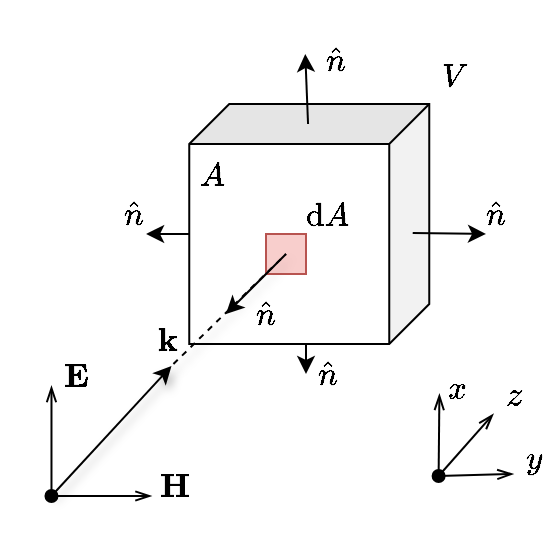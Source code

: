 <mxfile version="18.0.6" type="device"><diagram id="U_iILSM88MHI5gb71mpy" name="Page-1"><mxGraphModel dx="1422" dy="880" grid="1" gridSize="10" guides="1" tooltips="1" connect="1" arrows="1" fold="1" page="1" pageScale="1" pageWidth="1654" pageHeight="1169" math="1" shadow="0"><root><mxCell id="0"/><mxCell id="1" parent="0"/><mxCell id="tRK2bk7bulKhNRazo6B6-1" value="" style="shape=cube;whiteSpace=wrap;html=1;boundedLbl=1;backgroundOutline=1;darkOpacity=0.05;darkOpacity2=0.1;rotation=90;" parent="1" vertex="1"><mxGeometry x="201.63" y="125" width="120" height="120" as="geometry"/></mxCell><mxCell id="tRK2bk7bulKhNRazo6B6-2" value="" style="endArrow=openThin;html=1;rounded=0;endFill=0;startArrow=oval;startFill=1;" parent="1" edge="1"><mxGeometry width="50" height="50" relative="1" as="geometry"><mxPoint x="132.74" y="321" as="sourcePoint"/><mxPoint x="132.74" y="266" as="targetPoint"/></mxGeometry></mxCell><mxCell id="tRK2bk7bulKhNRazo6B6-3" value="" style="endArrow=openThin;html=1;rounded=0;endFill=0;" parent="1" edge="1"><mxGeometry width="50" height="50" relative="1" as="geometry"><mxPoint x="132.74" y="321" as="sourcePoint"/><mxPoint x="182.74" y="321" as="targetPoint"/></mxGeometry></mxCell><mxCell id="tRK2bk7bulKhNRazo6B6-4" value="" style="endArrow=classic;html=1;endFill=1;strokeWidth=1;strokeColor=default;targetPerimeterSpacing=0;sourcePerimeterSpacing=7;rounded=0;shadow=1;" parent="1" edge="1"><mxGeometry width="50" height="50" relative="1" as="geometry"><mxPoint x="132.74" y="321" as="sourcePoint"/><mxPoint x="192.74" y="256" as="targetPoint"/></mxGeometry></mxCell><mxCell id="tRK2bk7bulKhNRazo6B6-5" value="" style="endArrow=openThin;html=1;rounded=0;endFill=0;startArrow=oval;startFill=1;" parent="1" edge="1"><mxGeometry width="50" height="50" relative="1" as="geometry"><mxPoint x="326.31" y="311" as="sourcePoint"/><mxPoint x="326.7" y="270" as="targetPoint"/></mxGeometry></mxCell><mxCell id="tRK2bk7bulKhNRazo6B6-6" value="" style="endArrow=openThin;html=1;rounded=0;endFill=0;" parent="1" edge="1"><mxGeometry width="50" height="50" relative="1" as="geometry"><mxPoint x="326.31" y="311" as="sourcePoint"/><mxPoint x="363.7" y="310" as="targetPoint"/></mxGeometry></mxCell><mxCell id="tRK2bk7bulKhNRazo6B6-7" value="" style="endArrow=openThin;html=1;endFill=0;strokeWidth=1;strokeColor=default;targetPerimeterSpacing=0;sourcePerimeterSpacing=7;rounded=0;shadow=0;" parent="1" edge="1"><mxGeometry width="50" height="50" relative="1" as="geometry"><mxPoint x="326.31" y="311" as="sourcePoint"/><mxPoint x="353.7" y="280" as="targetPoint"/></mxGeometry></mxCell><mxCell id="tRK2bk7bulKhNRazo6B6-8" value="&lt;font face=&quot;serif&quot; style=&quot;font-size: 16px;&quot;&gt;$$ x $$&lt;/font&gt;" style="text;html=1;strokeColor=none;fillColor=none;align=center;verticalAlign=middle;whiteSpace=wrap;rounded=0;" parent="1" vertex="1"><mxGeometry x="326.31" y="255" width="20" height="21.65" as="geometry"/></mxCell><mxCell id="tRK2bk7bulKhNRazo6B6-9" value="&lt;font face=&quot;serif&quot; style=&quot;font-size: 16px;&quot;&gt;$$ y $$&lt;/font&gt;" style="text;html=1;strokeColor=none;fillColor=none;align=center;verticalAlign=middle;whiteSpace=wrap;rounded=0;" parent="1" vertex="1"><mxGeometry x="363.7" y="290" width="20" height="21.65" as="geometry"/></mxCell><mxCell id="tRK2bk7bulKhNRazo6B6-10" value="&lt;font face=&quot;serif&quot; style=&quot;font-size: 17px;&quot;&gt;$$ z $$&lt;/font&gt;" style="text;html=1;strokeColor=none;fillColor=none;align=center;verticalAlign=middle;whiteSpace=wrap;rounded=0;" parent="1" vertex="1"><mxGeometry x="353.7" y="255" width="20" height="30" as="geometry"/></mxCell><mxCell id="tRK2bk7bulKhNRazo6B6-11" value="&lt;font face=&quot;serif&quot; style=&quot;font-size: 16px;&quot;&gt;$$ \mathbf{E} $$&lt;/font&gt;" style="text;html=1;strokeColor=none;fillColor=none;align=center;verticalAlign=middle;whiteSpace=wrap;rounded=0;" parent="1" vertex="1"><mxGeometry x="130.0" y="245" width="30" height="30" as="geometry"/></mxCell><mxCell id="tRK2bk7bulKhNRazo6B6-12" value="&lt;font face=&quot;serif&quot; style=&quot;font-size: 16px;&quot;&gt;$$ \mathbf{H} $$&lt;/font&gt;" style="text;html=1;strokeColor=none;fillColor=none;align=center;verticalAlign=middle;whiteSpace=wrap;rounded=0;" parent="1" vertex="1"><mxGeometry x="189.02" y="301.65" width="10" height="26.65" as="geometry"/></mxCell><mxCell id="tRK2bk7bulKhNRazo6B6-13" value="&lt;font face=&quot;serif&quot; style=&quot;font-size: 16px;&quot;&gt;$$ \mathbf{k} $$&lt;/font&gt;" style="text;html=1;strokeColor=none;fillColor=none;align=center;verticalAlign=middle;whiteSpace=wrap;rounded=0;" parent="1" vertex="1"><mxGeometry x="185.98" y="230" width="10" height="25" as="geometry"/></mxCell><mxCell id="tRK2bk7bulKhNRazo6B6-14" value="" style="rounded=0;whiteSpace=wrap;html=1;fontSize=16;fillColor=#f8cecc;strokeColor=#b85450;" parent="1" vertex="1"><mxGeometry x="240" y="190" width="20" height="20" as="geometry"/></mxCell><mxCell id="tRK2bk7bulKhNRazo6B6-15" value="&lt;font face=&quot;serif&quot; style=&quot;font-size: 16px;&quot;&gt;$$ \hat{n} $$&lt;/font&gt;" style="text;html=1;strokeColor=none;fillColor=none;align=center;verticalAlign=middle;whiteSpace=wrap;rounded=0;" parent="1" vertex="1"><mxGeometry x="230" y="215" width="20" height="30" as="geometry"/></mxCell><mxCell id="tRK2bk7bulKhNRazo6B6-16" value="" style="endArrow=classic;html=1;rounded=0;endFill=1;strokeColor=#000000;startArrow=none;shadow=0;" parent="1" edge="1"><mxGeometry width="50" height="50" relative="1" as="geometry"><mxPoint x="250.0" y="200" as="sourcePoint"/><mxPoint x="220" y="230" as="targetPoint"/></mxGeometry></mxCell><mxCell id="tRK2bk7bulKhNRazo6B6-17" value="&lt;font face=&quot;serif&quot; style=&quot;font-size: 16px;&quot;&gt;$$ \mathrm{d}A $$&lt;/font&gt;" style="text;html=1;strokeColor=none;fillColor=none;align=center;verticalAlign=middle;whiteSpace=wrap;rounded=0;" parent="1" vertex="1"><mxGeometry x="261.03" y="170" width="20" height="20" as="geometry"/></mxCell><mxCell id="tRK2bk7bulKhNRazo6B6-18" value="&lt;font face=&quot;serif&quot; style=&quot;font-size: 16px;&quot;&gt;$$ A $$&lt;/font&gt;" style="text;html=1;strokeColor=none;fillColor=none;align=center;verticalAlign=middle;whiteSpace=wrap;rounded=0;" parent="1" vertex="1"><mxGeometry x="189.02" y="140" width="48.37" height="40" as="geometry"/></mxCell><mxCell id="tRK2bk7bulKhNRazo6B6-19" value="" style="endArrow=classic;html=1;rounded=0;endFill=1;strokeColor=#000000;startArrow=none;" parent="1" edge="1"><mxGeometry width="50" height="50" relative="1" as="geometry"><mxPoint x="261.03" y="135" as="sourcePoint"/><mxPoint x="259.63" y="100" as="targetPoint"/></mxGeometry></mxCell><mxCell id="tRK2bk7bulKhNRazo6B6-20" value="" style="endArrow=classic;html=1;rounded=0;endFill=1;strokeColor=#000000;startArrow=none;" parent="1" edge="1"><mxGeometry width="50" height="50" relative="1" as="geometry"><mxPoint x="313.36" y="189.53" as="sourcePoint"/><mxPoint x="350" y="190" as="targetPoint"/></mxGeometry></mxCell><mxCell id="tRK2bk7bulKhNRazo6B6-21" value="" style="endArrow=classic;html=1;rounded=0;endFill=1;strokeColor=#000000;startArrow=none;" parent="1" edge="1"><mxGeometry width="50" height="50" relative="1" as="geometry"><mxPoint x="260.0" y="245" as="sourcePoint"/><mxPoint x="260.0" y="260" as="targetPoint"/></mxGeometry></mxCell><mxCell id="tRK2bk7bulKhNRazo6B6-22" value="" style="endArrow=classic;html=1;rounded=0;endFill=1;strokeColor=#000000;startArrow=none;" parent="1" edge="1"><mxGeometry width="50" height="50" relative="1" as="geometry"><mxPoint x="201.92" y="190.0" as="sourcePoint"/><mxPoint x="180.05" y="190" as="targetPoint"/></mxGeometry></mxCell><mxCell id="tRK2bk7bulKhNRazo6B6-23" value="&lt;font face=&quot;serif&quot; style=&quot;font-size: 16px;&quot;&gt;$$ \hat{n} $$&lt;/font&gt;" style="text;html=1;strokeColor=none;fillColor=none;align=center;verticalAlign=middle;whiteSpace=wrap;rounded=0;" parent="1" vertex="1"><mxGeometry x="340" y="165" width="30" height="30" as="geometry"/></mxCell><mxCell id="tRK2bk7bulKhNRazo6B6-24" value="&lt;font face=&quot;serif&quot; style=&quot;font-size: 16px;&quot;&gt;$$ \hat{n} $$&lt;/font&gt;" style="text;html=1;strokeColor=none;fillColor=none;align=center;verticalAlign=middle;whiteSpace=wrap;rounded=0;" parent="1" vertex="1"><mxGeometry x="256.03" y="245" width="30" height="30" as="geometry"/></mxCell><mxCell id="tRK2bk7bulKhNRazo6B6-25" value="&lt;font face=&quot;serif&quot; style=&quot;font-size: 16px;&quot;&gt;$$ \hat{n} $$&lt;/font&gt;" style="text;html=1;strokeColor=none;fillColor=none;align=center;verticalAlign=middle;whiteSpace=wrap;rounded=0;" parent="1" vertex="1"><mxGeometry x="260" y="90" width="30" height="25" as="geometry"/></mxCell><mxCell id="tRK2bk7bulKhNRazo6B6-26" value="&lt;font face=&quot;serif&quot; style=&quot;font-size: 16px;&quot;&gt;$$ \hat{n} $$&lt;/font&gt;" style="text;html=1;strokeColor=none;fillColor=none;align=center;verticalAlign=middle;whiteSpace=wrap;rounded=0;" parent="1" vertex="1"><mxGeometry x="159.02" y="165" width="30" height="30" as="geometry"/></mxCell><mxCell id="tRK2bk7bulKhNRazo6B6-27" value="" style="endArrow=none;html=1;endFill=0;strokeWidth=1;strokeColor=default;sourcePerimeterSpacing=7;rounded=0;shadow=1;dashed=1;" parent="1" edge="1"><mxGeometry width="50" height="50" relative="1" as="geometry"><mxPoint x="193.72" y="255" as="sourcePoint"/><mxPoint x="250.0" y="200" as="targetPoint"/></mxGeometry></mxCell><mxCell id="tRK2bk7bulKhNRazo6B6-28" value="&lt;font face=&quot;serif&quot; style=&quot;font-size: 16px;&quot;&gt;$$ V $$&lt;/font&gt;" style="text;html=1;strokeColor=none;fillColor=none;align=center;verticalAlign=middle;whiteSpace=wrap;rounded=0;" parent="1" vertex="1"><mxGeometry x="310" y="90" width="48.37" height="40" as="geometry"/></mxCell></root></mxGraphModel></diagram></mxfile>
